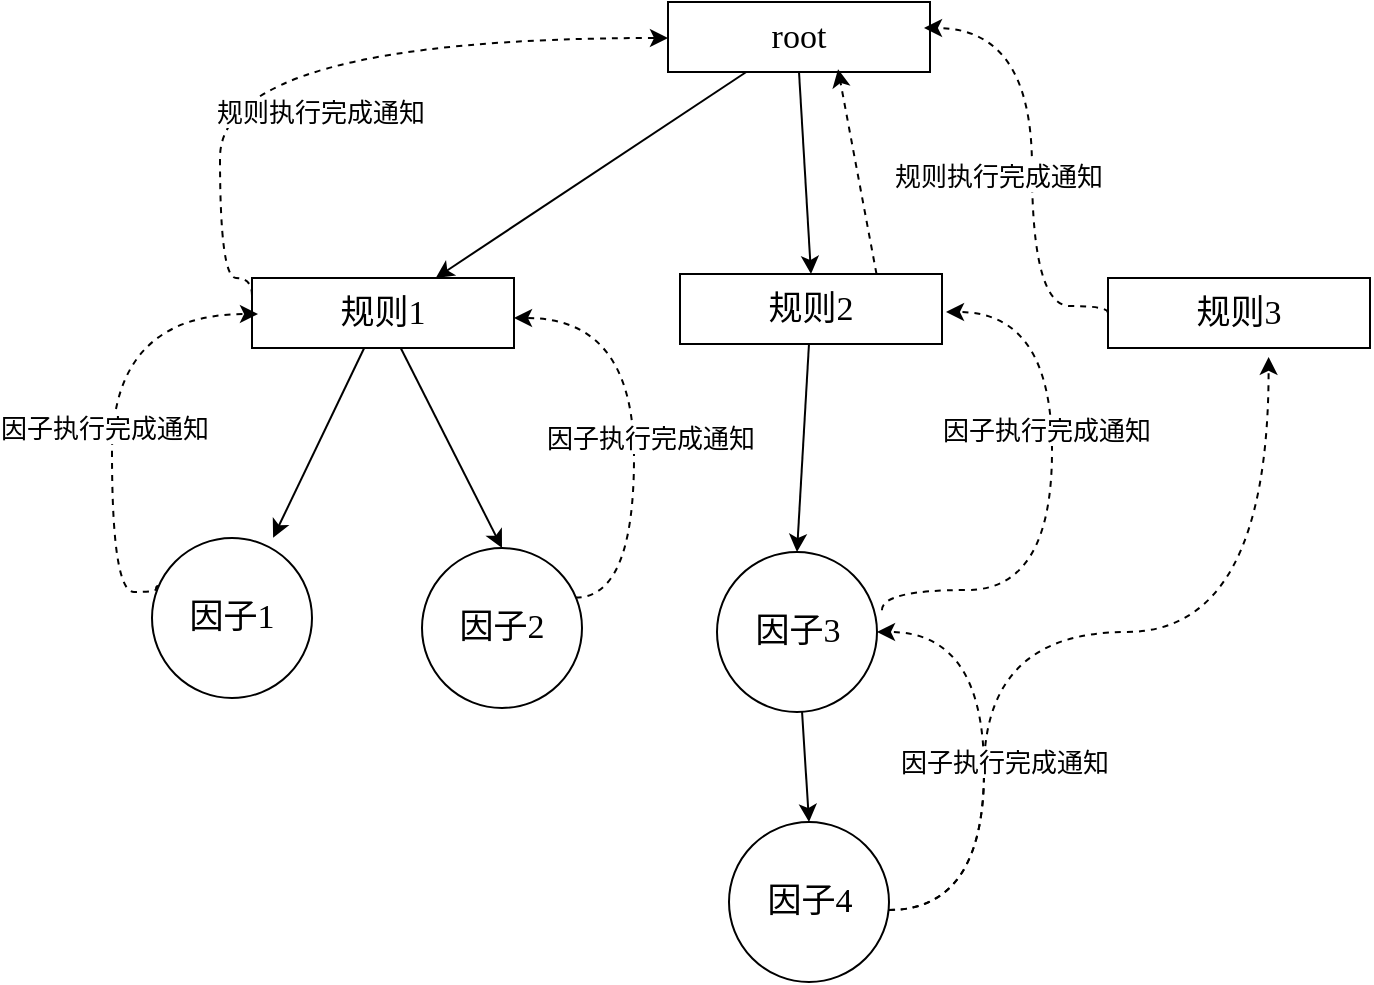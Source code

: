<mxfile version="21.6.8" type="github">
  <diagram name="第 1 页" id="afo4nbAz8dNRUQYNDj78">
    <mxGraphModel dx="1251" dy="825" grid="0" gridSize="10" guides="1" tooltips="1" connect="1" arrows="1" fold="1" page="0" pageScale="1" pageWidth="1169" pageHeight="827" math="0" shadow="0">
      <root>
        <mxCell id="0" />
        <mxCell id="1" parent="0" />
        <mxCell id="hxI75LFSxnWJXbWORKbl-9" style="rounded=0;orthogonalLoop=1;jettySize=auto;html=1;targetPerimeterSpacing=0;endSize=6;" edge="1" parent="1" source="hxI75LFSxnWJXbWORKbl-1" target="hxI75LFSxnWJXbWORKbl-2">
          <mxGeometry relative="1" as="geometry" />
        </mxCell>
        <mxCell id="hxI75LFSxnWJXbWORKbl-10" style="rounded=0;orthogonalLoop=1;jettySize=auto;html=1;exitX=0.5;exitY=1;exitDx=0;exitDy=0;entryX=0.5;entryY=0;entryDx=0;entryDy=0;targetPerimeterSpacing=0;endSize=6;" edge="1" parent="1" source="hxI75LFSxnWJXbWORKbl-1" target="hxI75LFSxnWJXbWORKbl-4">
          <mxGeometry relative="1" as="geometry" />
        </mxCell>
        <mxCell id="hxI75LFSxnWJXbWORKbl-1" value="&lt;font style=&quot;font-size: 17px;&quot; face=&quot;Comic Sans MS&quot;&gt;root&lt;/font&gt;" style="rounded=0;whiteSpace=wrap;html=1;" vertex="1" parent="1">
          <mxGeometry x="483" y="149" width="131" height="35" as="geometry" />
        </mxCell>
        <mxCell id="hxI75LFSxnWJXbWORKbl-11" style="rounded=0;orthogonalLoop=1;jettySize=auto;html=1;targetPerimeterSpacing=0;endSize=6;" edge="1" parent="1">
          <mxGeometry relative="1" as="geometry">
            <mxPoint x="331.099" y="322" as="sourcePoint" />
            <mxPoint x="285.552" y="416.884" as="targetPoint" />
          </mxGeometry>
        </mxCell>
        <mxCell id="hxI75LFSxnWJXbWORKbl-12" style="rounded=0;orthogonalLoop=1;jettySize=auto;html=1;entryX=0.5;entryY=0;entryDx=0;entryDy=0;targetPerimeterSpacing=0;endSize=6;" edge="1" parent="1" source="hxI75LFSxnWJXbWORKbl-2" target="hxI75LFSxnWJXbWORKbl-6">
          <mxGeometry relative="1" as="geometry" />
        </mxCell>
        <mxCell id="hxI75LFSxnWJXbWORKbl-2" value="&lt;font style=&quot;font-size: 17px;&quot; face=&quot;Comic Sans MS&quot;&gt;规则1&lt;/font&gt;" style="rounded=0;whiteSpace=wrap;html=1;" vertex="1" parent="1">
          <mxGeometry x="275" y="287" width="131" height="35" as="geometry" />
        </mxCell>
        <mxCell id="hxI75LFSxnWJXbWORKbl-3" value="&lt;font style=&quot;font-size: 17px;&quot; face=&quot;Comic Sans MS&quot;&gt;规则3&lt;/font&gt;" style="rounded=0;whiteSpace=wrap;html=1;" vertex="1" parent="1">
          <mxGeometry x="703" y="287" width="131" height="35" as="geometry" />
        </mxCell>
        <mxCell id="hxI75LFSxnWJXbWORKbl-13" style="rounded=0;orthogonalLoop=1;jettySize=auto;html=1;entryX=0.5;entryY=0;entryDx=0;entryDy=0;targetPerimeterSpacing=0;endSize=6;" edge="1" parent="1" source="hxI75LFSxnWJXbWORKbl-4" target="hxI75LFSxnWJXbWORKbl-7">
          <mxGeometry relative="1" as="geometry" />
        </mxCell>
        <mxCell id="hxI75LFSxnWJXbWORKbl-28" style="rounded=0;orthogonalLoop=1;jettySize=auto;html=1;exitX=0.75;exitY=0;exitDx=0;exitDy=0;entryX=0.649;entryY=0.961;entryDx=0;entryDy=0;entryPerimeter=0;targetPerimeterSpacing=0;endSize=6;dashed=1;" edge="1" parent="1" source="hxI75LFSxnWJXbWORKbl-4" target="hxI75LFSxnWJXbWORKbl-1">
          <mxGeometry relative="1" as="geometry" />
        </mxCell>
        <mxCell id="hxI75LFSxnWJXbWORKbl-4" value="&lt;font style=&quot;font-size: 17px;&quot; face=&quot;Comic Sans MS&quot;&gt;规则2&lt;/font&gt;" style="rounded=0;whiteSpace=wrap;html=1;" vertex="1" parent="1">
          <mxGeometry x="489" y="285" width="131" height="35" as="geometry" />
        </mxCell>
        <mxCell id="hxI75LFSxnWJXbWORKbl-5" value="&lt;font style=&quot;font-size: 17px;&quot; face=&quot;Comic Sans MS&quot;&gt;因子1&lt;/font&gt;" style="ellipse;whiteSpace=wrap;html=1;aspect=fixed;" vertex="1" parent="1">
          <mxGeometry x="225" y="417" width="80" height="80" as="geometry" />
        </mxCell>
        <mxCell id="hxI75LFSxnWJXbWORKbl-6" value="&lt;font style=&quot;font-size: 17px;&quot; face=&quot;Comic Sans MS&quot;&gt;因子2&lt;/font&gt;" style="ellipse;whiteSpace=wrap;html=1;aspect=fixed;" vertex="1" parent="1">
          <mxGeometry x="360" y="422" width="80" height="80" as="geometry" />
        </mxCell>
        <mxCell id="hxI75LFSxnWJXbWORKbl-14" style="rounded=0;orthogonalLoop=1;jettySize=auto;html=1;entryX=0.5;entryY=0;entryDx=0;entryDy=0;targetPerimeterSpacing=0;endSize=6;" edge="1" parent="1" source="hxI75LFSxnWJXbWORKbl-7" target="hxI75LFSxnWJXbWORKbl-8">
          <mxGeometry relative="1" as="geometry" />
        </mxCell>
        <mxCell id="hxI75LFSxnWJXbWORKbl-7" value="&lt;font style=&quot;font-size: 17px;&quot; face=&quot;Comic Sans MS&quot;&gt;因子3&lt;/font&gt;" style="ellipse;whiteSpace=wrap;html=1;aspect=fixed;" vertex="1" parent="1">
          <mxGeometry x="507.5" y="424" width="80" height="80" as="geometry" />
        </mxCell>
        <mxCell id="hxI75LFSxnWJXbWORKbl-20" style="edgeStyle=orthogonalEdgeStyle;rounded=0;orthogonalLoop=1;jettySize=auto;html=1;entryX=1;entryY=0.5;entryDx=0;entryDy=0;curved=1;targetPerimeterSpacing=0;endSize=6;dashed=1;" edge="1" parent="1" source="hxI75LFSxnWJXbWORKbl-8" target="hxI75LFSxnWJXbWORKbl-7">
          <mxGeometry relative="1" as="geometry">
            <Array as="points">
              <mxPoint x="641" y="603" />
              <mxPoint x="641" y="464" />
            </Array>
          </mxGeometry>
        </mxCell>
        <mxCell id="hxI75LFSxnWJXbWORKbl-8" value="&lt;font style=&quot;font-size: 17px;&quot; face=&quot;Comic Sans MS&quot;&gt;因子4&lt;/font&gt;" style="ellipse;whiteSpace=wrap;html=1;aspect=fixed;" vertex="1" parent="1">
          <mxGeometry x="513.5" y="559" width="80" height="80" as="geometry" />
        </mxCell>
        <mxCell id="hxI75LFSxnWJXbWORKbl-21" style="edgeStyle=orthogonalEdgeStyle;rounded=0;orthogonalLoop=1;jettySize=auto;html=1;entryX=1;entryY=0.5;entryDx=0;entryDy=0;curved=1;targetPerimeterSpacing=0;endSize=6;dashed=1;exitX=0.038;exitY=0.3;exitDx=0;exitDy=0;exitPerimeter=0;" edge="1" parent="1" source="hxI75LFSxnWJXbWORKbl-5">
          <mxGeometry relative="1" as="geometry">
            <mxPoint x="283" y="444" as="sourcePoint" />
            <mxPoint x="278" y="305" as="targetPoint" />
            <Array as="points">
              <mxPoint x="227" y="444" />
              <mxPoint x="205" y="444" />
              <mxPoint x="205" y="305" />
            </Array>
          </mxGeometry>
        </mxCell>
        <mxCell id="hxI75LFSxnWJXbWORKbl-29" value="&lt;font style=&quot;font-size: 13px;&quot; face=&quot;Comic Sans MS&quot;&gt;因子执行完成通知&lt;/font&gt;" style="edgeLabel;html=1;align=center;verticalAlign=middle;resizable=0;points=[];" vertex="1" connectable="0" parent="hxI75LFSxnWJXbWORKbl-21">
          <mxGeometry x="-0.089" y="4" relative="1" as="geometry">
            <mxPoint as="offset" />
          </mxGeometry>
        </mxCell>
        <mxCell id="hxI75LFSxnWJXbWORKbl-22" style="edgeStyle=orthogonalEdgeStyle;rounded=0;orthogonalLoop=1;jettySize=auto;html=1;entryX=1;entryY=0.5;entryDx=0;entryDy=0;curved=1;targetPerimeterSpacing=0;endSize=6;dashed=1;exitX=0.96;exitY=0.31;exitDx=0;exitDy=0;exitPerimeter=0;" edge="1" parent="1" source="hxI75LFSxnWJXbWORKbl-6">
          <mxGeometry relative="1" as="geometry">
            <mxPoint x="411" y="446" as="sourcePoint" />
            <mxPoint x="406" y="307" as="targetPoint" />
            <Array as="points">
              <mxPoint x="466" y="447" />
              <mxPoint x="466" y="307" />
            </Array>
          </mxGeometry>
        </mxCell>
        <mxCell id="hxI75LFSxnWJXbWORKbl-23" style="edgeStyle=orthogonalEdgeStyle;rounded=0;orthogonalLoop=1;jettySize=auto;html=1;entryX=1;entryY=0.5;entryDx=0;entryDy=0;curved=1;targetPerimeterSpacing=0;endSize=6;dashed=1;exitX=1.031;exitY=0.364;exitDx=0;exitDy=0;exitPerimeter=0;" edge="1" parent="1" source="hxI75LFSxnWJXbWORKbl-7">
          <mxGeometry relative="1" as="geometry">
            <mxPoint x="627" y="443" as="sourcePoint" />
            <mxPoint x="622" y="304" as="targetPoint" />
            <Array as="points">
              <mxPoint x="590" y="443" />
              <mxPoint x="675" y="443" />
              <mxPoint x="675" y="304" />
            </Array>
          </mxGeometry>
        </mxCell>
        <mxCell id="hxI75LFSxnWJXbWORKbl-25" style="edgeStyle=orthogonalEdgeStyle;rounded=0;orthogonalLoop=1;jettySize=auto;html=1;entryX=0;entryY=0.5;entryDx=0;entryDy=0;curved=1;targetPerimeterSpacing=0;endSize=6;dashed=1;exitX=0;exitY=0.25;exitDx=0;exitDy=0;" edge="1" parent="1" source="hxI75LFSxnWJXbWORKbl-2" target="hxI75LFSxnWJXbWORKbl-1">
          <mxGeometry relative="1" as="geometry">
            <mxPoint x="410.95" y="241" as="sourcePoint" />
            <mxPoint x="379.95" y="101" as="targetPoint" />
            <Array as="points">
              <mxPoint x="275" y="287" />
              <mxPoint x="259" y="287" />
              <mxPoint x="259" y="167" />
              <mxPoint x="483" y="167" />
            </Array>
          </mxGeometry>
        </mxCell>
        <mxCell id="hxI75LFSxnWJXbWORKbl-26" style="edgeStyle=orthogonalEdgeStyle;rounded=0;orthogonalLoop=1;jettySize=auto;html=1;entryX=0.613;entryY=1.127;entryDx=0;entryDy=0;curved=1;targetPerimeterSpacing=0;endSize=6;dashed=1;entryPerimeter=0;" edge="1" parent="1" target="hxI75LFSxnWJXbWORKbl-3">
          <mxGeometry relative="1" as="geometry">
            <mxPoint x="593.5" y="603" as="sourcePoint" />
            <mxPoint x="587.5" y="464" as="targetPoint" />
            <Array as="points">
              <mxPoint x="641" y="603" />
              <mxPoint x="641" y="464" />
              <mxPoint x="783" y="464" />
            </Array>
          </mxGeometry>
        </mxCell>
        <mxCell id="hxI75LFSxnWJXbWORKbl-27" style="edgeStyle=orthogonalEdgeStyle;rounded=0;orthogonalLoop=1;jettySize=auto;html=1;entryX=1;entryY=0.5;entryDx=0;entryDy=0;curved=1;targetPerimeterSpacing=0;endSize=6;dashed=1;exitX=0;exitY=0.5;exitDx=0;exitDy=0;" edge="1" parent="1" source="hxI75LFSxnWJXbWORKbl-3">
          <mxGeometry relative="1" as="geometry">
            <mxPoint x="793" y="261.095" as="sourcePoint" />
            <mxPoint x="611" y="162" as="targetPoint" />
            <Array as="points">
              <mxPoint x="703" y="301" />
              <mxPoint x="665" y="301" />
              <mxPoint x="665" y="162" />
            </Array>
          </mxGeometry>
        </mxCell>
        <mxCell id="hxI75LFSxnWJXbWORKbl-30" value="&lt;font style=&quot;font-size: 13px;&quot; face=&quot;Comic Sans MS&quot;&gt;因子执行完成通知&lt;/font&gt;" style="edgeLabel;html=1;align=center;verticalAlign=middle;resizable=0;points=[];" vertex="1" connectable="0" parent="1">
          <mxGeometry x="474.0" y="367.004" as="geometry" />
        </mxCell>
        <mxCell id="hxI75LFSxnWJXbWORKbl-31" value="&lt;font style=&quot;font-size: 13px;&quot; face=&quot;Comic Sans MS&quot;&gt;因子执行完成通知&lt;/font&gt;" style="edgeLabel;html=1;align=center;verticalAlign=middle;resizable=0;points=[];" vertex="1" connectable="0" parent="1">
          <mxGeometry x="672.0" y="363.004" as="geometry" />
        </mxCell>
        <mxCell id="hxI75LFSxnWJXbWORKbl-32" value="&lt;font style=&quot;font-size: 13px;&quot; face=&quot;Comic Sans MS&quot;&gt;因子执行完成通知&lt;/font&gt;" style="edgeLabel;html=1;align=center;verticalAlign=middle;resizable=0;points=[];" vertex="1" connectable="0" parent="1">
          <mxGeometry x="651.0" y="529.004" as="geometry" />
        </mxCell>
        <mxCell id="hxI75LFSxnWJXbWORKbl-33" value="&lt;font face=&quot;Comic Sans MS&quot;&gt;&lt;span style=&quot;font-size: 13px;&quot;&gt;规则执行完成通知&lt;/span&gt;&lt;/font&gt;" style="edgeLabel;html=1;align=center;verticalAlign=middle;resizable=0;points=[];" vertex="1" connectable="0" parent="1">
          <mxGeometry x="648.0" y="236.004" as="geometry" />
        </mxCell>
        <mxCell id="hxI75LFSxnWJXbWORKbl-34" value="&lt;font style=&quot;font-size: 13px;&quot; face=&quot;Comic Sans MS&quot;&gt;规则执行完成通知&lt;/font&gt;" style="edgeLabel;html=1;align=center;verticalAlign=middle;resizable=0;points=[];" vertex="1" connectable="0" parent="1">
          <mxGeometry x="301.0" y="205.004" as="geometry">
            <mxPoint x="8" y="-1" as="offset" />
          </mxGeometry>
        </mxCell>
      </root>
    </mxGraphModel>
  </diagram>
</mxfile>
